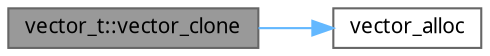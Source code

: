digraph "vector_t::vector_clone"
{
 // INTERACTIVE_SVG=YES
 // LATEX_PDF_SIZE
  bgcolor="transparent";
  edge [fontname=Mononoki,fontsize=10,labelfontname=Mononoki,labelfontsize=10];
  node [fontname=Mononoki,fontsize=10,shape=box,height=0.2,width=0.4];
  rankdir="LR";
  Node1 [id="Node000001",label="vector_t::vector_clone",height=0.2,width=0.4,color="gray40", fillcolor="grey60", style="filled", fontcolor="black",tooltip="Duplicate vector."];
  Node1 -> Node2 [id="edge1_Node000001_Node000002",color="steelblue1",style="solid",tooltip=" "];
  Node2 [id="Node000002",label="vector_alloc",height=0.2,width=0.4,color="grey40", fillcolor="white", style="filled",URL="$group__Allocation.html#gac06d4923e85171dfa1e3fae4f141b658",tooltip="Allocates memory chunk of alloc_size."];
}
